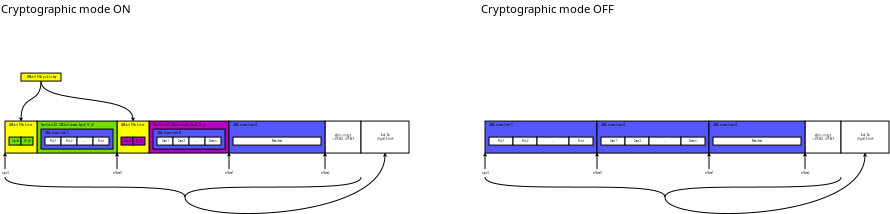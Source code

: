<?xml version="1.0" encoding="UTF-8"?>
<dia:diagram xmlns:dia="http://www.lysator.liu.se/~alla/dia/">
  <dia:layer name="Background" visible="true" active="true">
    <dia:group>
      <dia:object type="Standard - Box" version="0" id="O0">
        <dia:attribute name="obj_pos">
          <dia:point val="15,25"/>
        </dia:attribute>
        <dia:attribute name="obj_bb">
          <dia:rectangle val="14.95,24.95;25.05,27.05"/>
        </dia:attribute>
        <dia:attribute name="elem_corner">
          <dia:point val="15,25"/>
        </dia:attribute>
        <dia:attribute name="elem_width">
          <dia:real val="10"/>
        </dia:attribute>
        <dia:attribute name="elem_height">
          <dia:real val="2"/>
        </dia:attribute>
        <dia:attribute name="border_width">
          <dia:real val="0.1"/>
        </dia:attribute>
        <dia:attribute name="inner_color">
          <dia:color val="#ffff00"/>
        </dia:attribute>
        <dia:attribute name="show_background">
          <dia:boolean val="true"/>
        </dia:attribute>
      </dia:object>
      <dia:object type="Standard - Text" version="1" id="O1">
        <dia:attribute name="obj_pos">
          <dia:point val="20,26"/>
        </dia:attribute>
        <dia:attribute name="obj_bb">
          <dia:rectangle val="16.168,25.628;23.832,26.372"/>
        </dia:attribute>
        <dia:attribute name="text">
          <dia:composite type="text">
            <dia:attribute name="string">
              <dia:string>#4096-bit RSA public key#</dia:string>
            </dia:attribute>
            <dia:attribute name="font">
              <dia:font family="sans" style="0" name="Helvetica"/>
            </dia:attribute>
            <dia:attribute name="height">
              <dia:real val="0.8"/>
            </dia:attribute>
            <dia:attribute name="pos">
              <dia:point val="20,26.223"/>
            </dia:attribute>
            <dia:attribute name="color">
              <dia:color val="#000000"/>
            </dia:attribute>
            <dia:attribute name="alignment">
              <dia:enum val="1"/>
            </dia:attribute>
          </dia:composite>
        </dia:attribute>
        <dia:attribute name="valign">
          <dia:enum val="2"/>
        </dia:attribute>
        <dia:connections>
          <dia:connection handle="0" to="O0" connection="8"/>
        </dia:connections>
      </dia:object>
    </dia:group>
    <dia:object type="Standard - BezierLine" version="0" id="O2">
      <dia:attribute name="obj_pos">
        <dia:point val="20,26"/>
      </dia:attribute>
      <dia:attribute name="obj_bb">
        <dia:rectangle val="14.95,27.0;20.05,37.0"/>
      </dia:attribute>
      <dia:attribute name="bez_points">
        <dia:point val="20,26"/>
        <dia:point val="20,32"/>
        <dia:point val="15,34"/>
        <dia:point val="15,41"/>
      </dia:attribute>
      <dia:attribute name="corner_types">
        <dia:enum val="0"/>
        <dia:enum val="0"/>
      </dia:attribute>
      <dia:attribute name="end_arrow">
        <dia:enum val="22"/>
      </dia:attribute>
      <dia:attribute name="end_arrow_length">
        <dia:real val="0.5"/>
      </dia:attribute>
      <dia:attribute name="end_arrow_width">
        <dia:real val="0.5"/>
      </dia:attribute>
      <dia:connections>
        <dia:connection handle="0" to="O0" connection="8"/>
        <dia:connection handle="3" to="O64" connection="8"/>
      </dia:connections>
    </dia:object>
    <dia:object type="Standard - BezierLine" version="0" id="O3">
      <dia:attribute name="obj_pos">
        <dia:point val="20,26"/>
      </dia:attribute>
      <dia:attribute name="obj_bb">
        <dia:rectangle val="19.95,27;43.05,37"/>
      </dia:attribute>
      <dia:attribute name="bez_points">
        <dia:point val="20,26"/>
        <dia:point val="20,32"/>
        <dia:point val="43,34"/>
        <dia:point val="43,41"/>
      </dia:attribute>
      <dia:attribute name="corner_types">
        <dia:enum val="0"/>
        <dia:enum val="0"/>
      </dia:attribute>
      <dia:attribute name="end_arrow">
        <dia:enum val="22"/>
      </dia:attribute>
      <dia:attribute name="end_arrow_length">
        <dia:real val="0.5"/>
      </dia:attribute>
      <dia:attribute name="end_arrow_width">
        <dia:real val="0.5"/>
      </dia:attribute>
      <dia:connections>
        <dia:connection handle="0" to="O0" connection="8"/>
        <dia:connection handle="3" to="O46" connection="8"/>
      </dia:connections>
    </dia:object>
    <dia:object type="Standard - Box" version="0" id="O4">
      <dia:attribute name="obj_pos">
        <dia:point val="91,37"/>
      </dia:attribute>
      <dia:attribute name="obj_bb">
        <dia:rectangle val="90.95,36.95;100.05,45.05"/>
      </dia:attribute>
      <dia:attribute name="elem_corner">
        <dia:point val="91,37"/>
      </dia:attribute>
      <dia:attribute name="elem_width">
        <dia:real val="9"/>
      </dia:attribute>
      <dia:attribute name="elem_height">
        <dia:real val="8"/>
      </dia:attribute>
      <dia:attribute name="show_background">
        <dia:boolean val="true"/>
      </dia:attribute>
    </dia:object>
    <dia:object type="Standard - Text" version="1" id="O5">
      <dia:attribute name="obj_pos">
        <dia:point val="95.5,41"/>
      </dia:attribute>
      <dia:attribute name="obj_bb">
        <dia:rectangle val="92.335,40.227;98.665,41.773"/>
      </dia:attribute>
      <dia:attribute name="text">
        <dia:composite type="text">
          <dia:attribute name="string">
            <dia:string>#64-bit integer
(= offset2 - offset1)#</dia:string>
          </dia:attribute>
          <dia:attribute name="font">
            <dia:font family="sans" style="0" name="Helvetica"/>
          </dia:attribute>
          <dia:attribute name="height">
            <dia:real val="0.8"/>
          </dia:attribute>
          <dia:attribute name="pos">
            <dia:point val="95.5,40.822"/>
          </dia:attribute>
          <dia:attribute name="color">
            <dia:color val="#000000"/>
          </dia:attribute>
          <dia:attribute name="alignment">
            <dia:enum val="1"/>
          </dia:attribute>
        </dia:composite>
      </dia:attribute>
      <dia:attribute name="valign">
        <dia:enum val="2"/>
      </dia:attribute>
      <dia:connections>
        <dia:connection handle="0" to="O4" connection="8"/>
      </dia:connections>
    </dia:object>
    <dia:object type="Standard - Text" version="1" id="O6">
      <dia:attribute name="obj_pos">
        <dia:point val="39,50"/>
      </dia:attribute>
      <dia:attribute name="obj_bb">
        <dia:rectangle val="37.886,49.627;40.114,50.373"/>
      </dia:attribute>
      <dia:attribute name="text">
        <dia:composite type="text">
          <dia:attribute name="string">
            <dia:string>#offset0#</dia:string>
          </dia:attribute>
          <dia:attribute name="font">
            <dia:font family="sans" style="0" name="Helvetica"/>
          </dia:attribute>
          <dia:attribute name="height">
            <dia:real val="0.8"/>
          </dia:attribute>
          <dia:attribute name="pos">
            <dia:point val="39,50.222"/>
          </dia:attribute>
          <dia:attribute name="color">
            <dia:color val="#000000"/>
          </dia:attribute>
          <dia:attribute name="alignment">
            <dia:enum val="1"/>
          </dia:attribute>
        </dia:composite>
      </dia:attribute>
      <dia:attribute name="valign">
        <dia:enum val="2"/>
      </dia:attribute>
    </dia:object>
    <dia:object type="Standard - Text" version="1" id="O7">
      <dia:attribute name="obj_pos">
        <dia:point val="67,50"/>
      </dia:attribute>
      <dia:attribute name="obj_bb">
        <dia:rectangle val="65.886,49.627;68.114,50.373"/>
      </dia:attribute>
      <dia:attribute name="text">
        <dia:composite type="text">
          <dia:attribute name="string">
            <dia:string>#offset1#</dia:string>
          </dia:attribute>
          <dia:attribute name="font">
            <dia:font family="sans" style="0" name="Helvetica"/>
          </dia:attribute>
          <dia:attribute name="height">
            <dia:real val="0.8"/>
          </dia:attribute>
          <dia:attribute name="pos">
            <dia:point val="67,50.222"/>
          </dia:attribute>
          <dia:attribute name="color">
            <dia:color val="#000000"/>
          </dia:attribute>
          <dia:attribute name="alignment">
            <dia:enum val="1"/>
          </dia:attribute>
        </dia:composite>
      </dia:attribute>
      <dia:attribute name="valign">
        <dia:enum val="2"/>
      </dia:attribute>
    </dia:object>
    <dia:object type="Standard - Line" version="0" id="O8">
      <dia:attribute name="obj_pos">
        <dia:point val="39,49"/>
      </dia:attribute>
      <dia:attribute name="obj_bb">
        <dia:rectangle val="38.638,44.888;39.362,49.05"/>
      </dia:attribute>
      <dia:attribute name="conn_endpoints">
        <dia:point val="39,49"/>
        <dia:point val="39,45"/>
      </dia:attribute>
      <dia:attribute name="numcp">
        <dia:int val="1"/>
      </dia:attribute>
      <dia:attribute name="end_arrow">
        <dia:enum val="22"/>
      </dia:attribute>
      <dia:attribute name="end_arrow_length">
        <dia:real val="0.5"/>
      </dia:attribute>
      <dia:attribute name="end_arrow_width">
        <dia:real val="0.5"/>
      </dia:attribute>
      <dia:connections>
        <dia:connection handle="1" to="O52" connection="7"/>
      </dia:connections>
    </dia:object>
    <dia:object type="Standard - Line" version="0" id="O9">
      <dia:attribute name="obj_pos">
        <dia:point val="67,49"/>
      </dia:attribute>
      <dia:attribute name="obj_bb">
        <dia:rectangle val="66.638,44.888;67.362,49.05"/>
      </dia:attribute>
      <dia:attribute name="conn_endpoints">
        <dia:point val="67,49"/>
        <dia:point val="67,45"/>
      </dia:attribute>
      <dia:attribute name="numcp">
        <dia:int val="1"/>
      </dia:attribute>
      <dia:attribute name="end_arrow">
        <dia:enum val="22"/>
      </dia:attribute>
      <dia:attribute name="end_arrow_length">
        <dia:real val="0.5"/>
      </dia:attribute>
      <dia:attribute name="end_arrow_width">
        <dia:real val="0.5"/>
      </dia:attribute>
      <dia:connections>
        <dia:connection handle="1" to="O34" connection="7"/>
      </dia:connections>
    </dia:object>
    <dia:object type="Standard - Text" version="1" id="O10">
      <dia:attribute name="obj_pos">
        <dia:point val="91,50"/>
      </dia:attribute>
      <dia:attribute name="obj_bb">
        <dia:rectangle val="89.886,49.627;92.114,50.373"/>
      </dia:attribute>
      <dia:attribute name="text">
        <dia:composite type="text">
          <dia:attribute name="string">
            <dia:string>#offset2#</dia:string>
          </dia:attribute>
          <dia:attribute name="font">
            <dia:font family="sans" style="0" name="Helvetica"/>
          </dia:attribute>
          <dia:attribute name="height">
            <dia:real val="0.8"/>
          </dia:attribute>
          <dia:attribute name="pos">
            <dia:point val="91,50.222"/>
          </dia:attribute>
          <dia:attribute name="color">
            <dia:color val="#000000"/>
          </dia:attribute>
          <dia:attribute name="alignment">
            <dia:enum val="1"/>
          </dia:attribute>
        </dia:composite>
      </dia:attribute>
      <dia:attribute name="valign">
        <dia:enum val="2"/>
      </dia:attribute>
    </dia:object>
    <dia:object type="Standard - Line" version="0" id="O11">
      <dia:attribute name="obj_pos">
        <dia:point val="91,49"/>
      </dia:attribute>
      <dia:attribute name="obj_bb">
        <dia:rectangle val="90.638,44.888;91.362,49.05"/>
      </dia:attribute>
      <dia:attribute name="conn_endpoints">
        <dia:point val="91,49"/>
        <dia:point val="91,45"/>
      </dia:attribute>
      <dia:attribute name="numcp">
        <dia:int val="1"/>
      </dia:attribute>
      <dia:attribute name="end_arrow">
        <dia:enum val="22"/>
      </dia:attribute>
      <dia:attribute name="end_arrow_length">
        <dia:real val="0.5"/>
      </dia:attribute>
      <dia:attribute name="end_arrow_width">
        <dia:real val="0.5"/>
      </dia:attribute>
    </dia:object>
    <dia:object type="Standard - Text" version="1" id="O12">
      <dia:attribute name="obj_pos">
        <dia:point val="11,50"/>
      </dia:attribute>
      <dia:attribute name="obj_bb">
        <dia:rectangle val="9.979,49.6;12.04,50.4"/>
      </dia:attribute>
      <dia:attribute name="text">
        <dia:composite type="text">
          <dia:attribute name="string">
            <dia:string>#byte 0#</dia:string>
          </dia:attribute>
          <dia:attribute name="font">
            <dia:font family="sans" style="0" name="Helvetica"/>
          </dia:attribute>
          <dia:attribute name="height">
            <dia:real val="0.8"/>
          </dia:attribute>
          <dia:attribute name="pos">
            <dia:point val="11,50.213"/>
          </dia:attribute>
          <dia:attribute name="color">
            <dia:color val="#000000"/>
          </dia:attribute>
          <dia:attribute name="alignment">
            <dia:enum val="1"/>
          </dia:attribute>
        </dia:composite>
      </dia:attribute>
      <dia:attribute name="valign">
        <dia:enum val="2"/>
      </dia:attribute>
    </dia:object>
    <dia:object type="Standard - Line" version="0" id="O13">
      <dia:attribute name="obj_pos">
        <dia:point val="11,49"/>
      </dia:attribute>
      <dia:attribute name="obj_bb">
        <dia:rectangle val="10.638,44.888;11.362,49.05"/>
      </dia:attribute>
      <dia:attribute name="conn_endpoints">
        <dia:point val="11,49"/>
        <dia:point val="11,45"/>
      </dia:attribute>
      <dia:attribute name="numcp">
        <dia:int val="1"/>
      </dia:attribute>
      <dia:attribute name="end_arrow">
        <dia:enum val="22"/>
      </dia:attribute>
      <dia:attribute name="end_arrow_length">
        <dia:real val="0.5"/>
      </dia:attribute>
      <dia:attribute name="end_arrow_width">
        <dia:real val="0.5"/>
      </dia:attribute>
      <dia:connections>
        <dia:connection handle="1" to="O64" connection="5"/>
      </dia:connections>
    </dia:object>
    <dia:object type="Standard - BezierLine" version="0" id="O14">
      <dia:attribute name="obj_pos">
        <dia:point val="11,51"/>
      </dia:attribute>
      <dia:attribute name="obj_bb">
        <dia:rectangle val="10.95,50.95;56.05,56.05"/>
      </dia:attribute>
      <dia:attribute name="bez_points">
        <dia:point val="11,51"/>
        <dia:point val="11,56"/>
        <dia:point val="56,51"/>
        <dia:point val="56,56"/>
      </dia:attribute>
      <dia:attribute name="corner_types">
        <dia:enum val="0"/>
        <dia:enum val="0"/>
      </dia:attribute>
    </dia:object>
    <dia:object type="Standard - BezierLine" version="0" id="O15">
      <dia:attribute name="obj_pos">
        <dia:point val="100,51"/>
      </dia:attribute>
      <dia:attribute name="obj_bb">
        <dia:rectangle val="55.95,50.95;100.05,56.05"/>
      </dia:attribute>
      <dia:attribute name="bez_points">
        <dia:point val="100,51"/>
        <dia:point val="100,56"/>
        <dia:point val="56,51"/>
        <dia:point val="56,56"/>
      </dia:attribute>
      <dia:attribute name="corner_types">
        <dia:enum val="0"/>
        <dia:enum val="0"/>
      </dia:attribute>
    </dia:object>
    <dia:object type="Standard - BezierLine" version="0" id="O16">
      <dia:attribute name="obj_pos">
        <dia:point val="56,56"/>
      </dia:attribute>
      <dia:attribute name="obj_bb">
        <dia:rectangle val="55.95,45;106.05,60.145"/>
      </dia:attribute>
      <dia:attribute name="bez_points">
        <dia:point val="56,56"/>
        <dia:point val="56,63"/>
        <dia:point val="106,58"/>
        <dia:point val="106,41"/>
      </dia:attribute>
      <dia:attribute name="corner_types">
        <dia:enum val="0"/>
        <dia:enum val="0"/>
      </dia:attribute>
      <dia:attribute name="end_arrow">
        <dia:enum val="22"/>
      </dia:attribute>
      <dia:attribute name="end_arrow_length">
        <dia:real val="0.5"/>
      </dia:attribute>
      <dia:attribute name="end_arrow_width">
        <dia:real val="0.5"/>
      </dia:attribute>
      <dia:connections>
        <dia:connection handle="3" to="O98" connection="8"/>
      </dia:connections>
    </dia:object>
    <dia:object type="Standard - Text" version="1" id="O17">
      <dia:attribute name="obj_pos">
        <dia:point val="10,10"/>
      </dia:attribute>
      <dia:attribute name="obj_bb">
        <dia:rectangle val="10,7.38;44.167,10.665"/>
      </dia:attribute>
      <dia:attribute name="text">
        <dia:composite type="text">
          <dia:attribute name="string">
            <dia:string>#Cryptographic mode ON#</dia:string>
          </dia:attribute>
          <dia:attribute name="font">
            <dia:font family="sans" style="0" name="Helvetica"/>
          </dia:attribute>
          <dia:attribute name="height">
            <dia:real val="3.528"/>
          </dia:attribute>
          <dia:attribute name="pos">
            <dia:point val="10,10"/>
          </dia:attribute>
          <dia:attribute name="color">
            <dia:color val="#000000"/>
          </dia:attribute>
          <dia:attribute name="alignment">
            <dia:enum val="0"/>
          </dia:attribute>
        </dia:composite>
      </dia:attribute>
      <dia:attribute name="valign">
        <dia:enum val="3"/>
      </dia:attribute>
    </dia:object>
    <dia:object type="Standard - Box" version="0" id="O18">
      <dia:attribute name="obj_pos">
        <dia:point val="211,37"/>
      </dia:attribute>
      <dia:attribute name="obj_bb">
        <dia:rectangle val="210.95,36.95;220.05,45.05"/>
      </dia:attribute>
      <dia:attribute name="elem_corner">
        <dia:point val="211,37"/>
      </dia:attribute>
      <dia:attribute name="elem_width">
        <dia:real val="9"/>
      </dia:attribute>
      <dia:attribute name="elem_height">
        <dia:real val="8"/>
      </dia:attribute>
      <dia:attribute name="show_background">
        <dia:boolean val="true"/>
      </dia:attribute>
    </dia:object>
    <dia:object type="Standard - Text" version="1" id="O19">
      <dia:attribute name="obj_pos">
        <dia:point val="215.5,41"/>
      </dia:attribute>
      <dia:attribute name="obj_bb">
        <dia:rectangle val="212.335,40.227;218.665,41.773"/>
      </dia:attribute>
      <dia:attribute name="text">
        <dia:composite type="text">
          <dia:attribute name="string">
            <dia:string>#64-bit integer
(= offset2 - offset1)#</dia:string>
          </dia:attribute>
          <dia:attribute name="font">
            <dia:font family="sans" style="0" name="Helvetica"/>
          </dia:attribute>
          <dia:attribute name="height">
            <dia:real val="0.8"/>
          </dia:attribute>
          <dia:attribute name="pos">
            <dia:point val="215.5,40.822"/>
          </dia:attribute>
          <dia:attribute name="color">
            <dia:color val="#000000"/>
          </dia:attribute>
          <dia:attribute name="alignment">
            <dia:enum val="1"/>
          </dia:attribute>
        </dia:composite>
      </dia:attribute>
      <dia:attribute name="valign">
        <dia:enum val="2"/>
      </dia:attribute>
      <dia:connections>
        <dia:connection handle="0" to="O18" connection="8"/>
      </dia:connections>
    </dia:object>
    <dia:object type="Standard - Text" version="1" id="O20">
      <dia:attribute name="obj_pos">
        <dia:point val="159,50"/>
      </dia:attribute>
      <dia:attribute name="obj_bb">
        <dia:rectangle val="157.886,49.627;160.114,50.373"/>
      </dia:attribute>
      <dia:attribute name="text">
        <dia:composite type="text">
          <dia:attribute name="string">
            <dia:string>#offset0#</dia:string>
          </dia:attribute>
          <dia:attribute name="font">
            <dia:font family="sans" style="0" name="Helvetica"/>
          </dia:attribute>
          <dia:attribute name="height">
            <dia:real val="0.8"/>
          </dia:attribute>
          <dia:attribute name="pos">
            <dia:point val="159,50.222"/>
          </dia:attribute>
          <dia:attribute name="color">
            <dia:color val="#000000"/>
          </dia:attribute>
          <dia:attribute name="alignment">
            <dia:enum val="1"/>
          </dia:attribute>
        </dia:composite>
      </dia:attribute>
      <dia:attribute name="valign">
        <dia:enum val="2"/>
      </dia:attribute>
    </dia:object>
    <dia:object type="Standard - Text" version="1" id="O21">
      <dia:attribute name="obj_pos">
        <dia:point val="187,50"/>
      </dia:attribute>
      <dia:attribute name="obj_bb">
        <dia:rectangle val="185.886,49.627;188.114,50.373"/>
      </dia:attribute>
      <dia:attribute name="text">
        <dia:composite type="text">
          <dia:attribute name="string">
            <dia:string>#offset1#</dia:string>
          </dia:attribute>
          <dia:attribute name="font">
            <dia:font family="sans" style="0" name="Helvetica"/>
          </dia:attribute>
          <dia:attribute name="height">
            <dia:real val="0.8"/>
          </dia:attribute>
          <dia:attribute name="pos">
            <dia:point val="187,50.222"/>
          </dia:attribute>
          <dia:attribute name="color">
            <dia:color val="#000000"/>
          </dia:attribute>
          <dia:attribute name="alignment">
            <dia:enum val="1"/>
          </dia:attribute>
        </dia:composite>
      </dia:attribute>
      <dia:attribute name="valign">
        <dia:enum val="2"/>
      </dia:attribute>
    </dia:object>
    <dia:object type="Standard - Line" version="0" id="O22">
      <dia:attribute name="obj_pos">
        <dia:point val="159,49"/>
      </dia:attribute>
      <dia:attribute name="obj_bb">
        <dia:rectangle val="158.638,44.888;159.362,49.05"/>
      </dia:attribute>
      <dia:attribute name="conn_endpoints">
        <dia:point val="159,49"/>
        <dia:point val="159,45"/>
      </dia:attribute>
      <dia:attribute name="numcp">
        <dia:int val="1"/>
      </dia:attribute>
      <dia:attribute name="end_arrow">
        <dia:enum val="22"/>
      </dia:attribute>
      <dia:attribute name="end_arrow_length">
        <dia:real val="0.5"/>
      </dia:attribute>
      <dia:attribute name="end_arrow_width">
        <dia:real val="0.5"/>
      </dia:attribute>
    </dia:object>
    <dia:object type="Standard - Line" version="0" id="O23">
      <dia:attribute name="obj_pos">
        <dia:point val="187,49"/>
      </dia:attribute>
      <dia:attribute name="obj_bb">
        <dia:rectangle val="186.638,44.888;187.362,49.05"/>
      </dia:attribute>
      <dia:attribute name="conn_endpoints">
        <dia:point val="187,49"/>
        <dia:point val="187,45"/>
      </dia:attribute>
      <dia:attribute name="numcp">
        <dia:int val="1"/>
      </dia:attribute>
      <dia:attribute name="end_arrow">
        <dia:enum val="22"/>
      </dia:attribute>
      <dia:attribute name="end_arrow_length">
        <dia:real val="0.5"/>
      </dia:attribute>
      <dia:attribute name="end_arrow_width">
        <dia:real val="0.5"/>
      </dia:attribute>
    </dia:object>
    <dia:object type="Standard - Text" version="1" id="O24">
      <dia:attribute name="obj_pos">
        <dia:point val="211,50"/>
      </dia:attribute>
      <dia:attribute name="obj_bb">
        <dia:rectangle val="209.886,49.627;212.114,50.373"/>
      </dia:attribute>
      <dia:attribute name="text">
        <dia:composite type="text">
          <dia:attribute name="string">
            <dia:string>#offset2#</dia:string>
          </dia:attribute>
          <dia:attribute name="font">
            <dia:font family="sans" style="0" name="Helvetica"/>
          </dia:attribute>
          <dia:attribute name="height">
            <dia:real val="0.8"/>
          </dia:attribute>
          <dia:attribute name="pos">
            <dia:point val="211,50.222"/>
          </dia:attribute>
          <dia:attribute name="color">
            <dia:color val="#000000"/>
          </dia:attribute>
          <dia:attribute name="alignment">
            <dia:enum val="1"/>
          </dia:attribute>
        </dia:composite>
      </dia:attribute>
      <dia:attribute name="valign">
        <dia:enum val="2"/>
      </dia:attribute>
    </dia:object>
    <dia:object type="Standard - Line" version="0" id="O25">
      <dia:attribute name="obj_pos">
        <dia:point val="211,49"/>
      </dia:attribute>
      <dia:attribute name="obj_bb">
        <dia:rectangle val="210.638,44.888;211.362,49.05"/>
      </dia:attribute>
      <dia:attribute name="conn_endpoints">
        <dia:point val="211,49"/>
        <dia:point val="211,45"/>
      </dia:attribute>
      <dia:attribute name="numcp">
        <dia:int val="1"/>
      </dia:attribute>
      <dia:attribute name="end_arrow">
        <dia:enum val="22"/>
      </dia:attribute>
      <dia:attribute name="end_arrow_length">
        <dia:real val="0.5"/>
      </dia:attribute>
      <dia:attribute name="end_arrow_width">
        <dia:real val="0.5"/>
      </dia:attribute>
    </dia:object>
    <dia:object type="Standard - Text" version="1" id="O26">
      <dia:attribute name="obj_pos">
        <dia:point val="131,50"/>
      </dia:attribute>
      <dia:attribute name="obj_bb">
        <dia:rectangle val="129.979,49.627;132.021,50.373"/>
      </dia:attribute>
      <dia:attribute name="text">
        <dia:composite type="text">
          <dia:attribute name="string">
            <dia:string>#byte 0#</dia:string>
          </dia:attribute>
          <dia:attribute name="font">
            <dia:font family="sans" style="0" name="Helvetica"/>
          </dia:attribute>
          <dia:attribute name="height">
            <dia:real val="0.8"/>
          </dia:attribute>
          <dia:attribute name="pos">
            <dia:point val="131,50.222"/>
          </dia:attribute>
          <dia:attribute name="color">
            <dia:color val="#000000"/>
          </dia:attribute>
          <dia:attribute name="alignment">
            <dia:enum val="1"/>
          </dia:attribute>
        </dia:composite>
      </dia:attribute>
      <dia:attribute name="valign">
        <dia:enum val="2"/>
      </dia:attribute>
    </dia:object>
    <dia:object type="Standard - Line" version="0" id="O27">
      <dia:attribute name="obj_pos">
        <dia:point val="131,49"/>
      </dia:attribute>
      <dia:attribute name="obj_bb">
        <dia:rectangle val="130.638,44.888;131.362,49.05"/>
      </dia:attribute>
      <dia:attribute name="conn_endpoints">
        <dia:point val="131,49"/>
        <dia:point val="131,45"/>
      </dia:attribute>
      <dia:attribute name="numcp">
        <dia:int val="1"/>
      </dia:attribute>
      <dia:attribute name="end_arrow">
        <dia:enum val="22"/>
      </dia:attribute>
      <dia:attribute name="end_arrow_length">
        <dia:real val="0.5"/>
      </dia:attribute>
      <dia:attribute name="end_arrow_width">
        <dia:real val="0.5"/>
      </dia:attribute>
    </dia:object>
    <dia:object type="Standard - BezierLine" version="0" id="O28">
      <dia:attribute name="obj_pos">
        <dia:point val="131,51"/>
      </dia:attribute>
      <dia:attribute name="obj_bb">
        <dia:rectangle val="130.95,50.95;176.05,56.05"/>
      </dia:attribute>
      <dia:attribute name="bez_points">
        <dia:point val="131,51"/>
        <dia:point val="131,56"/>
        <dia:point val="176,51"/>
        <dia:point val="176,56"/>
      </dia:attribute>
      <dia:attribute name="corner_types">
        <dia:enum val="0"/>
        <dia:enum val="0"/>
      </dia:attribute>
    </dia:object>
    <dia:object type="Standard - BezierLine" version="0" id="O29">
      <dia:attribute name="obj_pos">
        <dia:point val="220,51"/>
      </dia:attribute>
      <dia:attribute name="obj_bb">
        <dia:rectangle val="175.95,50.95;220.05,56.05"/>
      </dia:attribute>
      <dia:attribute name="bez_points">
        <dia:point val="220,51"/>
        <dia:point val="220,56"/>
        <dia:point val="176,51"/>
        <dia:point val="176,56"/>
      </dia:attribute>
      <dia:attribute name="corner_types">
        <dia:enum val="0"/>
        <dia:enum val="0"/>
      </dia:attribute>
    </dia:object>
    <dia:object type="Standard - Box" version="0" id="O30">
      <dia:attribute name="obj_pos">
        <dia:point val="220,37"/>
      </dia:attribute>
      <dia:attribute name="obj_bb">
        <dia:rectangle val="219.95,36.95;232.05,45.05"/>
      </dia:attribute>
      <dia:attribute name="elem_corner">
        <dia:point val="220,37"/>
      </dia:attribute>
      <dia:attribute name="elem_width">
        <dia:real val="12"/>
      </dia:attribute>
      <dia:attribute name="elem_height">
        <dia:real val="8"/>
      </dia:attribute>
      <dia:attribute name="show_background">
        <dia:boolean val="true"/>
      </dia:attribute>
    </dia:object>
    <dia:object type="Standard - Text" version="1" id="O31">
      <dia:attribute name="obj_pos">
        <dia:point val="226,41"/>
      </dia:attribute>
      <dia:attribute name="obj_bb">
        <dia:rectangle val="224.064,40.227;227.936,41.773"/>
      </dia:attribute>
      <dia:attribute name="text">
        <dia:composite type="text">
          <dia:attribute name="string">
            <dia:string>#SHA-256
digest block#</dia:string>
          </dia:attribute>
          <dia:attribute name="font">
            <dia:font family="sans" style="0" name="Helvetica"/>
          </dia:attribute>
          <dia:attribute name="height">
            <dia:real val="0.8"/>
          </dia:attribute>
          <dia:attribute name="pos">
            <dia:point val="226,40.822"/>
          </dia:attribute>
          <dia:attribute name="color">
            <dia:color val="#000000"/>
          </dia:attribute>
          <dia:attribute name="alignment">
            <dia:enum val="1"/>
          </dia:attribute>
        </dia:composite>
      </dia:attribute>
      <dia:attribute name="valign">
        <dia:enum val="2"/>
      </dia:attribute>
      <dia:connections>
        <dia:connection handle="0" to="O30" connection="8"/>
      </dia:connections>
    </dia:object>
    <dia:object type="Standard - BezierLine" version="0" id="O32">
      <dia:attribute name="obj_pos">
        <dia:point val="176,56"/>
      </dia:attribute>
      <dia:attribute name="obj_bb">
        <dia:rectangle val="175.95,45;226.05,60.145"/>
      </dia:attribute>
      <dia:attribute name="bez_points">
        <dia:point val="176,56"/>
        <dia:point val="176,63"/>
        <dia:point val="226,58"/>
        <dia:point val="226,41"/>
      </dia:attribute>
      <dia:attribute name="corner_types">
        <dia:enum val="0"/>
        <dia:enum val="0"/>
      </dia:attribute>
      <dia:attribute name="end_arrow">
        <dia:enum val="22"/>
      </dia:attribute>
      <dia:attribute name="end_arrow_length">
        <dia:real val="0.5"/>
      </dia:attribute>
      <dia:attribute name="end_arrow_width">
        <dia:real val="0.5"/>
      </dia:attribute>
      <dia:connections>
        <dia:connection handle="3" to="O30" connection="8"/>
      </dia:connections>
    </dia:object>
    <dia:object type="Standard - Text" version="1" id="O33">
      <dia:attribute name="obj_pos">
        <dia:point val="130,10"/>
      </dia:attribute>
      <dia:attribute name="obj_bb">
        <dia:rectangle val="130,7.38;165.3,10.665"/>
      </dia:attribute>
      <dia:attribute name="text">
        <dia:composite type="text">
          <dia:attribute name="string">
            <dia:string>#Cryptographic mode OFF#</dia:string>
          </dia:attribute>
          <dia:attribute name="font">
            <dia:font family="sans" style="0" name="Helvetica"/>
          </dia:attribute>
          <dia:attribute name="height">
            <dia:real val="3.528"/>
          </dia:attribute>
          <dia:attribute name="pos">
            <dia:point val="130,10"/>
          </dia:attribute>
          <dia:attribute name="color">
            <dia:color val="#000000"/>
          </dia:attribute>
          <dia:attribute name="alignment">
            <dia:enum val="0"/>
          </dia:attribute>
        </dia:composite>
      </dia:attribute>
      <dia:attribute name="valign">
        <dia:enum val="3"/>
      </dia:attribute>
    </dia:object>
    <dia:group>
      <dia:object type="Standard - Box" version="0" id="O34">
        <dia:attribute name="obj_pos">
          <dia:point val="47,37"/>
        </dia:attribute>
        <dia:attribute name="obj_bb">
          <dia:rectangle val="46.95,36.95;67.05,45.05"/>
        </dia:attribute>
        <dia:attribute name="elem_corner">
          <dia:point val="47,37"/>
        </dia:attribute>
        <dia:attribute name="elem_width">
          <dia:real val="20"/>
        </dia:attribute>
        <dia:attribute name="elem_height">
          <dia:real val="8"/>
        </dia:attribute>
        <dia:attribute name="border_width">
          <dia:real val="0.1"/>
        </dia:attribute>
        <dia:attribute name="inner_color">
          <dia:color val="#b800c0"/>
        </dia:attribute>
        <dia:attribute name="show_background">
          <dia:boolean val="true"/>
        </dia:attribute>
      </dia:object>
      <dia:object type="Standard - Box" version="0" id="O35">
        <dia:attribute name="obj_pos">
          <dia:point val="48,39"/>
        </dia:attribute>
        <dia:attribute name="obj_bb">
          <dia:rectangle val="47.95,38.95;66.05,44.05"/>
        </dia:attribute>
        <dia:attribute name="elem_corner">
          <dia:point val="48,39"/>
        </dia:attribute>
        <dia:attribute name="elem_width">
          <dia:real val="18"/>
        </dia:attribute>
        <dia:attribute name="elem_height">
          <dia:real val="5"/>
        </dia:attribute>
        <dia:attribute name="border_width">
          <dia:real val="0.1"/>
        </dia:attribute>
        <dia:attribute name="inner_color">
          <dia:color val="#5656ff"/>
        </dia:attribute>
        <dia:attribute name="show_background">
          <dia:boolean val="true"/>
        </dia:attribute>
      </dia:object>
      <dia:object type="Standard - Box" version="0" id="O36">
        <dia:attribute name="obj_pos">
          <dia:point val="49,41"/>
        </dia:attribute>
        <dia:attribute name="obj_bb">
          <dia:rectangle val="48.95,40.95;53.05,43.05"/>
        </dia:attribute>
        <dia:attribute name="elem_corner">
          <dia:point val="49,41"/>
        </dia:attribute>
        <dia:attribute name="elem_width">
          <dia:real val="4"/>
        </dia:attribute>
        <dia:attribute name="elem_height">
          <dia:real val="2"/>
        </dia:attribute>
        <dia:attribute name="show_background">
          <dia:boolean val="true"/>
        </dia:attribute>
      </dia:object>
      <dia:object type="Standard - Text" version="1" id="O37">
        <dia:attribute name="obj_pos">
          <dia:point val="51,42"/>
        </dia:attribute>
        <dia:attribute name="obj_bb">
          <dia:rectangle val="49.931,41.627;52.069,42.373"/>
        </dia:attribute>
        <dia:attribute name="text">
          <dia:composite type="text">
            <dia:attribute name="string">
              <dia:string>#Data 1#</dia:string>
            </dia:attribute>
            <dia:attribute name="font">
              <dia:font family="sans" style="0" name="Helvetica"/>
            </dia:attribute>
            <dia:attribute name="height">
              <dia:real val="0.8"/>
            </dia:attribute>
            <dia:attribute name="pos">
              <dia:point val="51,42.222"/>
            </dia:attribute>
            <dia:attribute name="color">
              <dia:color val="#000000"/>
            </dia:attribute>
            <dia:attribute name="alignment">
              <dia:enum val="1"/>
            </dia:attribute>
          </dia:composite>
        </dia:attribute>
        <dia:attribute name="valign">
          <dia:enum val="2"/>
        </dia:attribute>
        <dia:connections>
          <dia:connection handle="0" to="O36" connection="8"/>
        </dia:connections>
      </dia:object>
      <dia:object type="Standard - Box" version="0" id="O38">
        <dia:attribute name="obj_pos">
          <dia:point val="53,41"/>
        </dia:attribute>
        <dia:attribute name="obj_bb">
          <dia:rectangle val="52.95,40.95;57.05,43.05"/>
        </dia:attribute>
        <dia:attribute name="elem_corner">
          <dia:point val="53,41"/>
        </dia:attribute>
        <dia:attribute name="elem_width">
          <dia:real val="4"/>
        </dia:attribute>
        <dia:attribute name="elem_height">
          <dia:real val="2"/>
        </dia:attribute>
        <dia:attribute name="show_background">
          <dia:boolean val="true"/>
        </dia:attribute>
      </dia:object>
      <dia:object type="Standard - Text" version="1" id="O39">
        <dia:attribute name="obj_pos">
          <dia:point val="55,42"/>
        </dia:attribute>
        <dia:attribute name="obj_bb">
          <dia:rectangle val="53.931,41.627;56.069,42.373"/>
        </dia:attribute>
        <dia:attribute name="text">
          <dia:composite type="text">
            <dia:attribute name="string">
              <dia:string>#Data 2#</dia:string>
            </dia:attribute>
            <dia:attribute name="font">
              <dia:font family="sans" style="0" name="Helvetica"/>
            </dia:attribute>
            <dia:attribute name="height">
              <dia:real val="0.8"/>
            </dia:attribute>
            <dia:attribute name="pos">
              <dia:point val="55,42.222"/>
            </dia:attribute>
            <dia:attribute name="color">
              <dia:color val="#000000"/>
            </dia:attribute>
            <dia:attribute name="alignment">
              <dia:enum val="1"/>
            </dia:attribute>
          </dia:composite>
        </dia:attribute>
        <dia:attribute name="valign">
          <dia:enum val="2"/>
        </dia:attribute>
        <dia:connections>
          <dia:connection handle="0" to="O38" connection="8"/>
        </dia:connections>
      </dia:object>
      <dia:object type="Standard - Box" version="0" id="O40">
        <dia:attribute name="obj_pos">
          <dia:point val="57,41"/>
        </dia:attribute>
        <dia:attribute name="obj_bb">
          <dia:rectangle val="56.95,40.95;61.05,43.05"/>
        </dia:attribute>
        <dia:attribute name="elem_corner">
          <dia:point val="57,41"/>
        </dia:attribute>
        <dia:attribute name="elem_width">
          <dia:real val="4"/>
        </dia:attribute>
        <dia:attribute name="elem_height">
          <dia:real val="2"/>
        </dia:attribute>
        <dia:attribute name="show_background">
          <dia:boolean val="true"/>
        </dia:attribute>
      </dia:object>
      <dia:object type="Standard - Text" version="1" id="O41">
        <dia:attribute name="obj_pos">
          <dia:point val="59,42"/>
        </dia:attribute>
        <dia:attribute name="obj_bb">
          <dia:rectangle val="58.696,41.627;59.304,42.373"/>
        </dia:attribute>
        <dia:attribute name="text">
          <dia:composite type="text">
            <dia:attribute name="string">
              <dia:string>#...#</dia:string>
            </dia:attribute>
            <dia:attribute name="font">
              <dia:font family="sans" style="0" name="Helvetica"/>
            </dia:attribute>
            <dia:attribute name="height">
              <dia:real val="0.8"/>
            </dia:attribute>
            <dia:attribute name="pos">
              <dia:point val="59,42.222"/>
            </dia:attribute>
            <dia:attribute name="color">
              <dia:color val="#000000"/>
            </dia:attribute>
            <dia:attribute name="alignment">
              <dia:enum val="1"/>
            </dia:attribute>
          </dia:composite>
        </dia:attribute>
        <dia:attribute name="valign">
          <dia:enum val="2"/>
        </dia:attribute>
        <dia:connections>
          <dia:connection handle="0" to="O40" connection="8"/>
        </dia:connections>
      </dia:object>
      <dia:object type="Standard - Box" version="0" id="O42">
        <dia:attribute name="obj_pos">
          <dia:point val="61,41"/>
        </dia:attribute>
        <dia:attribute name="obj_bb">
          <dia:rectangle val="60.95,40.95;65.05,43.05"/>
        </dia:attribute>
        <dia:attribute name="elem_corner">
          <dia:point val="61,41"/>
        </dia:attribute>
        <dia:attribute name="elem_width">
          <dia:real val="4"/>
        </dia:attribute>
        <dia:attribute name="elem_height">
          <dia:real val="2"/>
        </dia:attribute>
        <dia:attribute name="show_background">
          <dia:boolean val="true"/>
        </dia:attribute>
      </dia:object>
      <dia:object type="Standard - Text" version="1" id="O43">
        <dia:attribute name="obj_pos">
          <dia:point val="63,42"/>
        </dia:attribute>
        <dia:attribute name="obj_bb">
          <dia:rectangle val="61.932,41.627;64.067,42.373"/>
        </dia:attribute>
        <dia:attribute name="text">
          <dia:composite type="text">
            <dia:attribute name="string">
              <dia:string>#Data n#</dia:string>
            </dia:attribute>
            <dia:attribute name="font">
              <dia:font family="sans" style="0" name="Helvetica"/>
            </dia:attribute>
            <dia:attribute name="height">
              <dia:real val="0.8"/>
            </dia:attribute>
            <dia:attribute name="pos">
              <dia:point val="63,42.222"/>
            </dia:attribute>
            <dia:attribute name="color">
              <dia:color val="#000000"/>
            </dia:attribute>
            <dia:attribute name="alignment">
              <dia:enum val="1"/>
            </dia:attribute>
          </dia:composite>
        </dia:attribute>
        <dia:attribute name="valign">
          <dia:enum val="2"/>
        </dia:attribute>
        <dia:connections>
          <dia:connection handle="0" to="O42" connection="8"/>
        </dia:connections>
      </dia:object>
      <dia:object type="Standard - Text" version="1" id="O44">
        <dia:attribute name="obj_pos">
          <dia:point val="49,40"/>
        </dia:attribute>
        <dia:attribute name="obj_bb">
          <dia:rectangle val="49,39.627;56.08,40.373"/>
        </dia:attribute>
        <dia:attribute name="text">
          <dia:composite type="text">
            <dia:attribute name="string">
              <dia:string>#LZMA stream (level 8)#</dia:string>
            </dia:attribute>
            <dia:attribute name="font">
              <dia:font family="sans" style="0" name="Helvetica"/>
            </dia:attribute>
            <dia:attribute name="height">
              <dia:real val="0.8"/>
            </dia:attribute>
            <dia:attribute name="pos">
              <dia:point val="49,40.222"/>
            </dia:attribute>
            <dia:attribute name="color">
              <dia:color val="#000000"/>
            </dia:attribute>
            <dia:attribute name="alignment">
              <dia:enum val="0"/>
            </dia:attribute>
          </dia:composite>
        </dia:attribute>
        <dia:attribute name="valign">
          <dia:enum val="2"/>
        </dia:attribute>
      </dia:object>
      <dia:object type="Standard - Text" version="1" id="O45">
        <dia:attribute name="obj_pos">
          <dia:point val="48,38"/>
        </dia:attribute>
        <dia:attribute name="obj_bb">
          <dia:rectangle val="48,37.627;62.328,38.373"/>
        </dia:attribute>
        <dia:attribute name="text">
          <dia:composite type="text">
            <dia:attribute name="string">
              <dia:string>#Twofish+CBC (256-bit) stream, key x1, IV y1#</dia:string>
            </dia:attribute>
            <dia:attribute name="font">
              <dia:font family="sans" style="0" name="Helvetica"/>
            </dia:attribute>
            <dia:attribute name="height">
              <dia:real val="0.8"/>
            </dia:attribute>
            <dia:attribute name="pos">
              <dia:point val="48,38.222"/>
            </dia:attribute>
            <dia:attribute name="color">
              <dia:color val="#000000"/>
            </dia:attribute>
            <dia:attribute name="alignment">
              <dia:enum val="0"/>
            </dia:attribute>
          </dia:composite>
        </dia:attribute>
        <dia:attribute name="valign">
          <dia:enum val="2"/>
        </dia:attribute>
      </dia:object>
    </dia:group>
    <dia:group>
      <dia:object type="Standard - Box" version="0" id="O46">
        <dia:attribute name="obj_pos">
          <dia:point val="39,37"/>
        </dia:attribute>
        <dia:attribute name="obj_bb">
          <dia:rectangle val="38.95,36.95;47.05,45.05"/>
        </dia:attribute>
        <dia:attribute name="elem_corner">
          <dia:point val="39,37"/>
        </dia:attribute>
        <dia:attribute name="elem_width">
          <dia:real val="8"/>
        </dia:attribute>
        <dia:attribute name="elem_height">
          <dia:real val="8"/>
        </dia:attribute>
        <dia:attribute name="border_width">
          <dia:real val="0.1"/>
        </dia:attribute>
        <dia:attribute name="inner_color">
          <dia:color val="#ffff00"/>
        </dia:attribute>
        <dia:attribute name="show_background">
          <dia:boolean val="true"/>
        </dia:attribute>
      </dia:object>
      <dia:object type="Standard - Text" version="1" id="O47">
        <dia:attribute name="obj_pos">
          <dia:point val="40,38"/>
        </dia:attribute>
        <dia:attribute name="obj_bb">
          <dia:rectangle val="40,37.627;46.09,38.373"/>
        </dia:attribute>
        <dia:attribute name="text">
          <dia:composite type="text">
            <dia:attribute name="string">
              <dia:string>#4096-bit RSA block#</dia:string>
            </dia:attribute>
            <dia:attribute name="font">
              <dia:font family="sans" style="0" name="Helvetica"/>
            </dia:attribute>
            <dia:attribute name="height">
              <dia:real val="0.8"/>
            </dia:attribute>
            <dia:attribute name="pos">
              <dia:point val="40,38.222"/>
            </dia:attribute>
            <dia:attribute name="color">
              <dia:color val="#000000"/>
            </dia:attribute>
            <dia:attribute name="alignment">
              <dia:enum val="0"/>
            </dia:attribute>
          </dia:composite>
        </dia:attribute>
        <dia:attribute name="valign">
          <dia:enum val="2"/>
        </dia:attribute>
      </dia:object>
      <dia:object type="Standard - Box" version="0" id="O48">
        <dia:attribute name="obj_pos">
          <dia:point val="40,41"/>
        </dia:attribute>
        <dia:attribute name="obj_bb">
          <dia:rectangle val="39.95,40.95;43.05,43.05"/>
        </dia:attribute>
        <dia:attribute name="elem_corner">
          <dia:point val="40,41"/>
        </dia:attribute>
        <dia:attribute name="elem_width">
          <dia:real val="3"/>
        </dia:attribute>
        <dia:attribute name="elem_height">
          <dia:real val="2"/>
        </dia:attribute>
        <dia:attribute name="border_width">
          <dia:real val="0.1"/>
        </dia:attribute>
        <dia:attribute name="inner_color">
          <dia:color val="#b800c0"/>
        </dia:attribute>
        <dia:attribute name="show_background">
          <dia:boolean val="true"/>
        </dia:attribute>
      </dia:object>
      <dia:object type="Standard - Text" version="1" id="O49">
        <dia:attribute name="obj_pos">
          <dia:point val="41.5,42"/>
        </dia:attribute>
        <dia:attribute name="obj_bb">
          <dia:rectangle val="40.407,41.627;42.593,42.373"/>
        </dia:attribute>
        <dia:attribute name="text">
          <dia:composite type="text">
            <dia:attribute name="string">
              <dia:string>#Key x1#</dia:string>
            </dia:attribute>
            <dia:attribute name="font">
              <dia:font family="sans" style="0" name="Helvetica"/>
            </dia:attribute>
            <dia:attribute name="height">
              <dia:real val="0.8"/>
            </dia:attribute>
            <dia:attribute name="pos">
              <dia:point val="41.5,42.222"/>
            </dia:attribute>
            <dia:attribute name="color">
              <dia:color val="#000000"/>
            </dia:attribute>
            <dia:attribute name="alignment">
              <dia:enum val="1"/>
            </dia:attribute>
          </dia:composite>
        </dia:attribute>
        <dia:attribute name="valign">
          <dia:enum val="2"/>
        </dia:attribute>
        <dia:connections>
          <dia:connection handle="0" to="O48" connection="8"/>
        </dia:connections>
      </dia:object>
      <dia:object type="Standard - Box" version="0" id="O50">
        <dia:attribute name="obj_pos">
          <dia:point val="43,41"/>
        </dia:attribute>
        <dia:attribute name="obj_bb">
          <dia:rectangle val="42.95,40.95;46.05,43.05"/>
        </dia:attribute>
        <dia:attribute name="elem_corner">
          <dia:point val="43,41"/>
        </dia:attribute>
        <dia:attribute name="elem_width">
          <dia:real val="3"/>
        </dia:attribute>
        <dia:attribute name="elem_height">
          <dia:real val="2"/>
        </dia:attribute>
        <dia:attribute name="border_width">
          <dia:real val="0.1"/>
        </dia:attribute>
        <dia:attribute name="inner_color">
          <dia:color val="#b800c0"/>
        </dia:attribute>
        <dia:attribute name="show_background">
          <dia:boolean val="true"/>
        </dia:attribute>
      </dia:object>
      <dia:object type="Standard - Text" version="1" id="O51">
        <dia:attribute name="obj_pos">
          <dia:point val="44.5,42"/>
        </dia:attribute>
        <dia:attribute name="obj_bb">
          <dia:rectangle val="43.691,41.627;45.309,42.373"/>
        </dia:attribute>
        <dia:attribute name="text">
          <dia:composite type="text">
            <dia:attribute name="string">
              <dia:string>#IV y1#</dia:string>
            </dia:attribute>
            <dia:attribute name="font">
              <dia:font family="sans" style="0" name="Helvetica"/>
            </dia:attribute>
            <dia:attribute name="height">
              <dia:real val="0.8"/>
            </dia:attribute>
            <dia:attribute name="pos">
              <dia:point val="44.5,42.222"/>
            </dia:attribute>
            <dia:attribute name="color">
              <dia:color val="#000000"/>
            </dia:attribute>
            <dia:attribute name="alignment">
              <dia:enum val="1"/>
            </dia:attribute>
          </dia:composite>
        </dia:attribute>
        <dia:attribute name="valign">
          <dia:enum val="2"/>
        </dia:attribute>
        <dia:connections>
          <dia:connection handle="0" to="O50" connection="8"/>
        </dia:connections>
      </dia:object>
    </dia:group>
    <dia:group>
      <dia:object type="Standard - Box" version="0" id="O52">
        <dia:attribute name="obj_pos">
          <dia:point val="19,37"/>
        </dia:attribute>
        <dia:attribute name="obj_bb">
          <dia:rectangle val="18.95,36.95;39.05,45.05"/>
        </dia:attribute>
        <dia:attribute name="elem_corner">
          <dia:point val="19,37"/>
        </dia:attribute>
        <dia:attribute name="elem_width">
          <dia:real val="20"/>
        </dia:attribute>
        <dia:attribute name="elem_height">
          <dia:real val="8"/>
        </dia:attribute>
        <dia:attribute name="border_width">
          <dia:real val="0.1"/>
        </dia:attribute>
        <dia:attribute name="inner_color">
          <dia:color val="#71de00"/>
        </dia:attribute>
        <dia:attribute name="show_background">
          <dia:boolean val="true"/>
        </dia:attribute>
      </dia:object>
      <dia:object type="Standard - Box" version="0" id="O53">
        <dia:attribute name="obj_pos">
          <dia:point val="20,39"/>
        </dia:attribute>
        <dia:attribute name="obj_bb">
          <dia:rectangle val="19.95,38.95;38.05,44.05"/>
        </dia:attribute>
        <dia:attribute name="elem_corner">
          <dia:point val="20,39"/>
        </dia:attribute>
        <dia:attribute name="elem_width">
          <dia:real val="18"/>
        </dia:attribute>
        <dia:attribute name="elem_height">
          <dia:real val="5"/>
        </dia:attribute>
        <dia:attribute name="border_width">
          <dia:real val="0.1"/>
        </dia:attribute>
        <dia:attribute name="inner_color">
          <dia:color val="#5656ff"/>
        </dia:attribute>
        <dia:attribute name="show_background">
          <dia:boolean val="true"/>
        </dia:attribute>
      </dia:object>
      <dia:object type="Standard - Box" version="0" id="O54">
        <dia:attribute name="obj_pos">
          <dia:point val="21,41"/>
        </dia:attribute>
        <dia:attribute name="obj_bb">
          <dia:rectangle val="20.95,40.95;25.05,43.05"/>
        </dia:attribute>
        <dia:attribute name="elem_corner">
          <dia:point val="21,41"/>
        </dia:attribute>
        <dia:attribute name="elem_width">
          <dia:real val="4"/>
        </dia:attribute>
        <dia:attribute name="elem_height">
          <dia:real val="2"/>
        </dia:attribute>
        <dia:attribute name="show_background">
          <dia:boolean val="true"/>
        </dia:attribute>
      </dia:object>
      <dia:object type="Standard - Text" version="1" id="O55">
        <dia:attribute name="obj_pos">
          <dia:point val="23,42"/>
        </dia:attribute>
        <dia:attribute name="obj_bb">
          <dia:rectangle val="22.136,41.627;23.864,42.373"/>
        </dia:attribute>
        <dia:attribute name="text">
          <dia:composite type="text">
            <dia:attribute name="string">
              <dia:string>#File 1#</dia:string>
            </dia:attribute>
            <dia:attribute name="font">
              <dia:font family="sans" style="0" name="Helvetica"/>
            </dia:attribute>
            <dia:attribute name="height">
              <dia:real val="0.8"/>
            </dia:attribute>
            <dia:attribute name="pos">
              <dia:point val="23,42.222"/>
            </dia:attribute>
            <dia:attribute name="color">
              <dia:color val="#000000"/>
            </dia:attribute>
            <dia:attribute name="alignment">
              <dia:enum val="1"/>
            </dia:attribute>
          </dia:composite>
        </dia:attribute>
        <dia:attribute name="valign">
          <dia:enum val="2"/>
        </dia:attribute>
        <dia:connections>
          <dia:connection handle="0" to="O54" connection="8"/>
        </dia:connections>
      </dia:object>
      <dia:object type="Standard - Box" version="0" id="O56">
        <dia:attribute name="obj_pos">
          <dia:point val="25,41"/>
        </dia:attribute>
        <dia:attribute name="obj_bb">
          <dia:rectangle val="24.95,40.95;29.05,43.05"/>
        </dia:attribute>
        <dia:attribute name="elem_corner">
          <dia:point val="25,41"/>
        </dia:attribute>
        <dia:attribute name="elem_width">
          <dia:real val="4"/>
        </dia:attribute>
        <dia:attribute name="elem_height">
          <dia:real val="2"/>
        </dia:attribute>
        <dia:attribute name="show_background">
          <dia:boolean val="true"/>
        </dia:attribute>
      </dia:object>
      <dia:object type="Standard - Text" version="1" id="O57">
        <dia:attribute name="obj_pos">
          <dia:point val="27,42"/>
        </dia:attribute>
        <dia:attribute name="obj_bb">
          <dia:rectangle val="26.136,41.627;27.864,42.373"/>
        </dia:attribute>
        <dia:attribute name="text">
          <dia:composite type="text">
            <dia:attribute name="string">
              <dia:string>#File 2#</dia:string>
            </dia:attribute>
            <dia:attribute name="font">
              <dia:font family="sans" style="0" name="Helvetica"/>
            </dia:attribute>
            <dia:attribute name="height">
              <dia:real val="0.8"/>
            </dia:attribute>
            <dia:attribute name="pos">
              <dia:point val="27,42.222"/>
            </dia:attribute>
            <dia:attribute name="color">
              <dia:color val="#000000"/>
            </dia:attribute>
            <dia:attribute name="alignment">
              <dia:enum val="1"/>
            </dia:attribute>
          </dia:composite>
        </dia:attribute>
        <dia:attribute name="valign">
          <dia:enum val="2"/>
        </dia:attribute>
        <dia:connections>
          <dia:connection handle="0" to="O56" connection="8"/>
        </dia:connections>
      </dia:object>
      <dia:object type="Standard - Box" version="0" id="O58">
        <dia:attribute name="obj_pos">
          <dia:point val="29,41"/>
        </dia:attribute>
        <dia:attribute name="obj_bb">
          <dia:rectangle val="28.95,40.95;33.05,43.05"/>
        </dia:attribute>
        <dia:attribute name="elem_corner">
          <dia:point val="29,41"/>
        </dia:attribute>
        <dia:attribute name="elem_width">
          <dia:real val="4"/>
        </dia:attribute>
        <dia:attribute name="elem_height">
          <dia:real val="2"/>
        </dia:attribute>
        <dia:attribute name="show_background">
          <dia:boolean val="true"/>
        </dia:attribute>
      </dia:object>
      <dia:object type="Standard - Text" version="1" id="O59">
        <dia:attribute name="obj_pos">
          <dia:point val="31,42"/>
        </dia:attribute>
        <dia:attribute name="obj_bb">
          <dia:rectangle val="30.696,41.627;31.304,42.373"/>
        </dia:attribute>
        <dia:attribute name="text">
          <dia:composite type="text">
            <dia:attribute name="string">
              <dia:string>#...#</dia:string>
            </dia:attribute>
            <dia:attribute name="font">
              <dia:font family="sans" style="0" name="Helvetica"/>
            </dia:attribute>
            <dia:attribute name="height">
              <dia:real val="0.8"/>
            </dia:attribute>
            <dia:attribute name="pos">
              <dia:point val="31,42.222"/>
            </dia:attribute>
            <dia:attribute name="color">
              <dia:color val="#000000"/>
            </dia:attribute>
            <dia:attribute name="alignment">
              <dia:enum val="1"/>
            </dia:attribute>
          </dia:composite>
        </dia:attribute>
        <dia:attribute name="valign">
          <dia:enum val="2"/>
        </dia:attribute>
        <dia:connections>
          <dia:connection handle="0" to="O58" connection="8"/>
        </dia:connections>
      </dia:object>
      <dia:object type="Standard - Box" version="0" id="O60">
        <dia:attribute name="obj_pos">
          <dia:point val="33,41"/>
        </dia:attribute>
        <dia:attribute name="obj_bb">
          <dia:rectangle val="32.95,40.95;37.05,43.05"/>
        </dia:attribute>
        <dia:attribute name="elem_corner">
          <dia:point val="33,41"/>
        </dia:attribute>
        <dia:attribute name="elem_width">
          <dia:real val="4"/>
        </dia:attribute>
        <dia:attribute name="elem_height">
          <dia:real val="2"/>
        </dia:attribute>
        <dia:attribute name="show_background">
          <dia:boolean val="true"/>
        </dia:attribute>
      </dia:object>
      <dia:object type="Standard - Text" version="1" id="O61">
        <dia:attribute name="obj_pos">
          <dia:point val="35,42"/>
        </dia:attribute>
        <dia:attribute name="obj_bb">
          <dia:rectangle val="34.138,41.627;35.862,42.373"/>
        </dia:attribute>
        <dia:attribute name="text">
          <dia:composite type="text">
            <dia:attribute name="string">
              <dia:string>#File n#</dia:string>
            </dia:attribute>
            <dia:attribute name="font">
              <dia:font family="sans" style="0" name="Helvetica"/>
            </dia:attribute>
            <dia:attribute name="height">
              <dia:real val="0.8"/>
            </dia:attribute>
            <dia:attribute name="pos">
              <dia:point val="35,42.222"/>
            </dia:attribute>
            <dia:attribute name="color">
              <dia:color val="#000000"/>
            </dia:attribute>
            <dia:attribute name="alignment">
              <dia:enum val="1"/>
            </dia:attribute>
          </dia:composite>
        </dia:attribute>
        <dia:attribute name="valign">
          <dia:enum val="2"/>
        </dia:attribute>
        <dia:connections>
          <dia:connection handle="0" to="O60" connection="8"/>
        </dia:connections>
      </dia:object>
      <dia:object type="Standard - Text" version="1" id="O62">
        <dia:attribute name="obj_pos">
          <dia:point val="21,40"/>
        </dia:attribute>
        <dia:attribute name="obj_bb">
          <dia:rectangle val="21,39.627;28.08,40.373"/>
        </dia:attribute>
        <dia:attribute name="text">
          <dia:composite type="text">
            <dia:attribute name="string">
              <dia:string>#LZMA stream (level 1)#</dia:string>
            </dia:attribute>
            <dia:attribute name="font">
              <dia:font family="sans" style="0" name="Helvetica"/>
            </dia:attribute>
            <dia:attribute name="height">
              <dia:real val="0.8"/>
            </dia:attribute>
            <dia:attribute name="pos">
              <dia:point val="21,40.222"/>
            </dia:attribute>
            <dia:attribute name="color">
              <dia:color val="#000000"/>
            </dia:attribute>
            <dia:attribute name="alignment">
              <dia:enum val="0"/>
            </dia:attribute>
          </dia:composite>
        </dia:attribute>
        <dia:attribute name="valign">
          <dia:enum val="2"/>
        </dia:attribute>
      </dia:object>
      <dia:object type="Standard - Text" version="1" id="O63">
        <dia:attribute name="obj_pos">
          <dia:point val="20,38"/>
        </dia:attribute>
        <dia:attribute name="obj_bb">
          <dia:rectangle val="20,37.627;34.328,38.373"/>
        </dia:attribute>
        <dia:attribute name="text">
          <dia:composite type="text">
            <dia:attribute name="string">
              <dia:string>#Twofish+CBC (256-bit) stream, key x0, IV y0#</dia:string>
            </dia:attribute>
            <dia:attribute name="font">
              <dia:font family="sans" style="0" name="Helvetica"/>
            </dia:attribute>
            <dia:attribute name="height">
              <dia:real val="0.8"/>
            </dia:attribute>
            <dia:attribute name="pos">
              <dia:point val="20,38.222"/>
            </dia:attribute>
            <dia:attribute name="color">
              <dia:color val="#000000"/>
            </dia:attribute>
            <dia:attribute name="alignment">
              <dia:enum val="0"/>
            </dia:attribute>
          </dia:composite>
        </dia:attribute>
        <dia:attribute name="valign">
          <dia:enum val="2"/>
        </dia:attribute>
      </dia:object>
    </dia:group>
    <dia:group>
      <dia:object type="Standard - Box" version="0" id="O64">
        <dia:attribute name="obj_pos">
          <dia:point val="11,37"/>
        </dia:attribute>
        <dia:attribute name="obj_bb">
          <dia:rectangle val="10.95,36.95;19.05,45.05"/>
        </dia:attribute>
        <dia:attribute name="elem_corner">
          <dia:point val="11,37"/>
        </dia:attribute>
        <dia:attribute name="elem_width">
          <dia:real val="8"/>
        </dia:attribute>
        <dia:attribute name="elem_height">
          <dia:real val="8"/>
        </dia:attribute>
        <dia:attribute name="border_width">
          <dia:real val="0.1"/>
        </dia:attribute>
        <dia:attribute name="inner_color">
          <dia:color val="#ffff00"/>
        </dia:attribute>
        <dia:attribute name="show_background">
          <dia:boolean val="true"/>
        </dia:attribute>
      </dia:object>
      <dia:object type="Standard - Text" version="1" id="O65">
        <dia:attribute name="obj_pos">
          <dia:point val="12,38"/>
        </dia:attribute>
        <dia:attribute name="obj_bb">
          <dia:rectangle val="12,37.627;18.09,38.373"/>
        </dia:attribute>
        <dia:attribute name="text">
          <dia:composite type="text">
            <dia:attribute name="string">
              <dia:string>#4096-bit RSA block#</dia:string>
            </dia:attribute>
            <dia:attribute name="font">
              <dia:font family="sans" style="0" name="Helvetica"/>
            </dia:attribute>
            <dia:attribute name="height">
              <dia:real val="0.8"/>
            </dia:attribute>
            <dia:attribute name="pos">
              <dia:point val="12,38.222"/>
            </dia:attribute>
            <dia:attribute name="color">
              <dia:color val="#000000"/>
            </dia:attribute>
            <dia:attribute name="alignment">
              <dia:enum val="0"/>
            </dia:attribute>
          </dia:composite>
        </dia:attribute>
        <dia:attribute name="valign">
          <dia:enum val="2"/>
        </dia:attribute>
      </dia:object>
      <dia:object type="Standard - Box" version="0" id="O66">
        <dia:attribute name="obj_pos">
          <dia:point val="12,41"/>
        </dia:attribute>
        <dia:attribute name="obj_bb">
          <dia:rectangle val="11.95,40.95;15.05,43.05"/>
        </dia:attribute>
        <dia:attribute name="elem_corner">
          <dia:point val="12,41"/>
        </dia:attribute>
        <dia:attribute name="elem_width">
          <dia:real val="3"/>
        </dia:attribute>
        <dia:attribute name="elem_height">
          <dia:real val="2"/>
        </dia:attribute>
        <dia:attribute name="border_width">
          <dia:real val="0.1"/>
        </dia:attribute>
        <dia:attribute name="inner_color">
          <dia:color val="#71de00"/>
        </dia:attribute>
        <dia:attribute name="show_background">
          <dia:boolean val="true"/>
        </dia:attribute>
      </dia:object>
      <dia:object type="Standard - Text" version="1" id="O67">
        <dia:attribute name="obj_pos">
          <dia:point val="13.5,42"/>
        </dia:attribute>
        <dia:attribute name="obj_bb">
          <dia:rectangle val="12.408,41.627;14.592,42.373"/>
        </dia:attribute>
        <dia:attribute name="text">
          <dia:composite type="text">
            <dia:attribute name="string">
              <dia:string>#Key x0#</dia:string>
            </dia:attribute>
            <dia:attribute name="font">
              <dia:font family="sans" style="0" name="Helvetica"/>
            </dia:attribute>
            <dia:attribute name="height">
              <dia:real val="0.8"/>
            </dia:attribute>
            <dia:attribute name="pos">
              <dia:point val="13.5,42.222"/>
            </dia:attribute>
            <dia:attribute name="color">
              <dia:color val="#000000"/>
            </dia:attribute>
            <dia:attribute name="alignment">
              <dia:enum val="1"/>
            </dia:attribute>
          </dia:composite>
        </dia:attribute>
        <dia:attribute name="valign">
          <dia:enum val="2"/>
        </dia:attribute>
        <dia:connections>
          <dia:connection handle="0" to="O66" connection="8"/>
        </dia:connections>
      </dia:object>
      <dia:object type="Standard - Box" version="0" id="O68">
        <dia:attribute name="obj_pos">
          <dia:point val="15,41"/>
        </dia:attribute>
        <dia:attribute name="obj_bb">
          <dia:rectangle val="14.95,40.95;18.05,43.05"/>
        </dia:attribute>
        <dia:attribute name="elem_corner">
          <dia:point val="15,41"/>
        </dia:attribute>
        <dia:attribute name="elem_width">
          <dia:real val="3"/>
        </dia:attribute>
        <dia:attribute name="elem_height">
          <dia:real val="2"/>
        </dia:attribute>
        <dia:attribute name="border_width">
          <dia:real val="0.1"/>
        </dia:attribute>
        <dia:attribute name="inner_color">
          <dia:color val="#71de00"/>
        </dia:attribute>
        <dia:attribute name="show_background">
          <dia:boolean val="true"/>
        </dia:attribute>
      </dia:object>
      <dia:object type="Standard - Text" version="1" id="O69">
        <dia:attribute name="obj_pos">
          <dia:point val="16.5,42"/>
        </dia:attribute>
        <dia:attribute name="obj_bb">
          <dia:rectangle val="15.691,41.627;17.309,42.373"/>
        </dia:attribute>
        <dia:attribute name="text">
          <dia:composite type="text">
            <dia:attribute name="string">
              <dia:string>#IV y0#</dia:string>
            </dia:attribute>
            <dia:attribute name="font">
              <dia:font family="sans" style="0" name="Helvetica"/>
            </dia:attribute>
            <dia:attribute name="height">
              <dia:real val="0.8"/>
            </dia:attribute>
            <dia:attribute name="pos">
              <dia:point val="16.5,42.222"/>
            </dia:attribute>
            <dia:attribute name="color">
              <dia:color val="#000000"/>
            </dia:attribute>
            <dia:attribute name="alignment">
              <dia:enum val="1"/>
            </dia:attribute>
          </dia:composite>
        </dia:attribute>
        <dia:attribute name="valign">
          <dia:enum val="2"/>
        </dia:attribute>
        <dia:connections>
          <dia:connection handle="0" to="O68" connection="8"/>
        </dia:connections>
      </dia:object>
    </dia:group>
    <dia:group>
      <dia:object type="Standard - Box" version="0" id="O70">
        <dia:attribute name="obj_pos">
          <dia:point val="131,37"/>
        </dia:attribute>
        <dia:attribute name="obj_bb">
          <dia:rectangle val="130.95,36.95;159.05,45.05"/>
        </dia:attribute>
        <dia:attribute name="elem_corner">
          <dia:point val="131,37"/>
        </dia:attribute>
        <dia:attribute name="elem_width">
          <dia:real val="28"/>
        </dia:attribute>
        <dia:attribute name="elem_height">
          <dia:real val="8"/>
        </dia:attribute>
        <dia:attribute name="border_width">
          <dia:real val="0.1"/>
        </dia:attribute>
        <dia:attribute name="inner_color">
          <dia:color val="#5656ff"/>
        </dia:attribute>
        <dia:attribute name="show_background">
          <dia:boolean val="true"/>
        </dia:attribute>
      </dia:object>
      <dia:object type="Standard - Box" version="0" id="O71">
        <dia:attribute name="obj_pos">
          <dia:point val="132,41"/>
        </dia:attribute>
        <dia:attribute name="obj_bb">
          <dia:rectangle val="131.95,40.95;138.05,43.05"/>
        </dia:attribute>
        <dia:attribute name="elem_corner">
          <dia:point val="132,41"/>
        </dia:attribute>
        <dia:attribute name="elem_width">
          <dia:real val="6.0"/>
        </dia:attribute>
        <dia:attribute name="elem_height">
          <dia:real val="2"/>
        </dia:attribute>
        <dia:attribute name="show_background">
          <dia:boolean val="true"/>
        </dia:attribute>
      </dia:object>
      <dia:object type="Standard - Text" version="1" id="O72">
        <dia:attribute name="obj_pos">
          <dia:point val="135,42"/>
        </dia:attribute>
        <dia:attribute name="obj_bb">
          <dia:rectangle val="134.136,41.627;135.864,42.373"/>
        </dia:attribute>
        <dia:attribute name="text">
          <dia:composite type="text">
            <dia:attribute name="string">
              <dia:string>#File 1#</dia:string>
            </dia:attribute>
            <dia:attribute name="font">
              <dia:font family="sans" style="0" name="Helvetica"/>
            </dia:attribute>
            <dia:attribute name="height">
              <dia:real val="0.8"/>
            </dia:attribute>
            <dia:attribute name="pos">
              <dia:point val="135,42.222"/>
            </dia:attribute>
            <dia:attribute name="color">
              <dia:color val="#000000"/>
            </dia:attribute>
            <dia:attribute name="alignment">
              <dia:enum val="1"/>
            </dia:attribute>
          </dia:composite>
        </dia:attribute>
        <dia:attribute name="valign">
          <dia:enum val="2"/>
        </dia:attribute>
        <dia:connections>
          <dia:connection handle="0" to="O71" connection="8"/>
        </dia:connections>
      </dia:object>
      <dia:object type="Standard - Box" version="0" id="O73">
        <dia:attribute name="obj_pos">
          <dia:point val="138,41"/>
        </dia:attribute>
        <dia:attribute name="obj_bb">
          <dia:rectangle val="137.95,40.95;144.05,43.05"/>
        </dia:attribute>
        <dia:attribute name="elem_corner">
          <dia:point val="138,41"/>
        </dia:attribute>
        <dia:attribute name="elem_width">
          <dia:real val="6"/>
        </dia:attribute>
        <dia:attribute name="elem_height">
          <dia:real val="2"/>
        </dia:attribute>
        <dia:attribute name="show_background">
          <dia:boolean val="true"/>
        </dia:attribute>
      </dia:object>
      <dia:object type="Standard - Text" version="1" id="O74">
        <dia:attribute name="obj_pos">
          <dia:point val="141,42"/>
        </dia:attribute>
        <dia:attribute name="obj_bb">
          <dia:rectangle val="140.136,41.627;141.864,42.373"/>
        </dia:attribute>
        <dia:attribute name="text">
          <dia:composite type="text">
            <dia:attribute name="string">
              <dia:string>#File 2#</dia:string>
            </dia:attribute>
            <dia:attribute name="font">
              <dia:font family="sans" style="0" name="Helvetica"/>
            </dia:attribute>
            <dia:attribute name="height">
              <dia:real val="0.8"/>
            </dia:attribute>
            <dia:attribute name="pos">
              <dia:point val="141,42.222"/>
            </dia:attribute>
            <dia:attribute name="color">
              <dia:color val="#000000"/>
            </dia:attribute>
            <dia:attribute name="alignment">
              <dia:enum val="1"/>
            </dia:attribute>
          </dia:composite>
        </dia:attribute>
        <dia:attribute name="valign">
          <dia:enum val="2"/>
        </dia:attribute>
        <dia:connections>
          <dia:connection handle="0" to="O73" connection="8"/>
        </dia:connections>
      </dia:object>
      <dia:object type="Standard - Box" version="0" id="O75">
        <dia:attribute name="obj_pos">
          <dia:point val="144,41"/>
        </dia:attribute>
        <dia:attribute name="obj_bb">
          <dia:rectangle val="143.95,40.95;152.05,43.05"/>
        </dia:attribute>
        <dia:attribute name="elem_corner">
          <dia:point val="144,41"/>
        </dia:attribute>
        <dia:attribute name="elem_width">
          <dia:real val="8"/>
        </dia:attribute>
        <dia:attribute name="elem_height">
          <dia:real val="2"/>
        </dia:attribute>
        <dia:attribute name="show_background">
          <dia:boolean val="true"/>
        </dia:attribute>
      </dia:object>
      <dia:object type="Standard - Text" version="1" id="O76">
        <dia:attribute name="obj_pos">
          <dia:point val="148,42"/>
        </dia:attribute>
        <dia:attribute name="obj_bb">
          <dia:rectangle val="147.696,41.627;148.304,42.373"/>
        </dia:attribute>
        <dia:attribute name="text">
          <dia:composite type="text">
            <dia:attribute name="string">
              <dia:string>#...#</dia:string>
            </dia:attribute>
            <dia:attribute name="font">
              <dia:font family="sans" style="0" name="Helvetica"/>
            </dia:attribute>
            <dia:attribute name="height">
              <dia:real val="0.8"/>
            </dia:attribute>
            <dia:attribute name="pos">
              <dia:point val="148,42.222"/>
            </dia:attribute>
            <dia:attribute name="color">
              <dia:color val="#000000"/>
            </dia:attribute>
            <dia:attribute name="alignment">
              <dia:enum val="1"/>
            </dia:attribute>
          </dia:composite>
        </dia:attribute>
        <dia:attribute name="valign">
          <dia:enum val="2"/>
        </dia:attribute>
        <dia:connections>
          <dia:connection handle="0" to="O75" connection="8"/>
        </dia:connections>
      </dia:object>
      <dia:object type="Standard - Box" version="0" id="O77">
        <dia:attribute name="obj_pos">
          <dia:point val="152,41"/>
        </dia:attribute>
        <dia:attribute name="obj_bb">
          <dia:rectangle val="151.95,40.95;158.05,43.05"/>
        </dia:attribute>
        <dia:attribute name="elem_corner">
          <dia:point val="152,41"/>
        </dia:attribute>
        <dia:attribute name="elem_width">
          <dia:real val="6"/>
        </dia:attribute>
        <dia:attribute name="elem_height">
          <dia:real val="2"/>
        </dia:attribute>
        <dia:attribute name="show_background">
          <dia:boolean val="true"/>
        </dia:attribute>
      </dia:object>
      <dia:object type="Standard - Text" version="1" id="O78">
        <dia:attribute name="obj_pos">
          <dia:point val="155,42"/>
        </dia:attribute>
        <dia:attribute name="obj_bb">
          <dia:rectangle val="154.137,41.627;155.862,42.373"/>
        </dia:attribute>
        <dia:attribute name="text">
          <dia:composite type="text">
            <dia:attribute name="string">
              <dia:string>#File n#</dia:string>
            </dia:attribute>
            <dia:attribute name="font">
              <dia:font family="sans" style="0" name="Helvetica"/>
            </dia:attribute>
            <dia:attribute name="height">
              <dia:real val="0.8"/>
            </dia:attribute>
            <dia:attribute name="pos">
              <dia:point val="155,42.222"/>
            </dia:attribute>
            <dia:attribute name="color">
              <dia:color val="#000000"/>
            </dia:attribute>
            <dia:attribute name="alignment">
              <dia:enum val="1"/>
            </dia:attribute>
          </dia:composite>
        </dia:attribute>
        <dia:attribute name="valign">
          <dia:enum val="2"/>
        </dia:attribute>
        <dia:connections>
          <dia:connection handle="0" to="O77" connection="8"/>
        </dia:connections>
      </dia:object>
      <dia:object type="Standard - Text" version="1" id="O79">
        <dia:attribute name="obj_pos">
          <dia:point val="132,38"/>
        </dia:attribute>
        <dia:attribute name="obj_bb">
          <dia:rectangle val="132,37.627;139.08,38.373"/>
        </dia:attribute>
        <dia:attribute name="text">
          <dia:composite type="text">
            <dia:attribute name="string">
              <dia:string>#LZMA stream (level 1)#</dia:string>
            </dia:attribute>
            <dia:attribute name="font">
              <dia:font family="sans" style="0" name="Helvetica"/>
            </dia:attribute>
            <dia:attribute name="height">
              <dia:real val="0.8"/>
            </dia:attribute>
            <dia:attribute name="pos">
              <dia:point val="132,38.222"/>
            </dia:attribute>
            <dia:attribute name="color">
              <dia:color val="#000000"/>
            </dia:attribute>
            <dia:attribute name="alignment">
              <dia:enum val="0"/>
            </dia:attribute>
          </dia:composite>
        </dia:attribute>
        <dia:attribute name="valign">
          <dia:enum val="2"/>
        </dia:attribute>
      </dia:object>
    </dia:group>
    <dia:group>
      <dia:object type="Standard - Box" version="0" id="O80">
        <dia:attribute name="obj_pos">
          <dia:point val="159,37"/>
        </dia:attribute>
        <dia:attribute name="obj_bb">
          <dia:rectangle val="158.95,36.95;187.05,45.05"/>
        </dia:attribute>
        <dia:attribute name="elem_corner">
          <dia:point val="159,37"/>
        </dia:attribute>
        <dia:attribute name="elem_width">
          <dia:real val="28"/>
        </dia:attribute>
        <dia:attribute name="elem_height">
          <dia:real val="8"/>
        </dia:attribute>
        <dia:attribute name="border_width">
          <dia:real val="0.1"/>
        </dia:attribute>
        <dia:attribute name="inner_color">
          <dia:color val="#5656ff"/>
        </dia:attribute>
        <dia:attribute name="show_background">
          <dia:boolean val="true"/>
        </dia:attribute>
      </dia:object>
      <dia:object type="Standard - Box" version="0" id="O81">
        <dia:attribute name="obj_pos">
          <dia:point val="160,41"/>
        </dia:attribute>
        <dia:attribute name="obj_bb">
          <dia:rectangle val="159.95,40.95;166.05,43.05"/>
        </dia:attribute>
        <dia:attribute name="elem_corner">
          <dia:point val="160,41"/>
        </dia:attribute>
        <dia:attribute name="elem_width">
          <dia:real val="6"/>
        </dia:attribute>
        <dia:attribute name="elem_height">
          <dia:real val="2"/>
        </dia:attribute>
        <dia:attribute name="show_background">
          <dia:boolean val="true"/>
        </dia:attribute>
      </dia:object>
      <dia:object type="Standard - Text" version="1" id="O82">
        <dia:attribute name="obj_pos">
          <dia:point val="163,42"/>
        </dia:attribute>
        <dia:attribute name="obj_bb">
          <dia:rectangle val="161.931,41.627;164.069,42.373"/>
        </dia:attribute>
        <dia:attribute name="text">
          <dia:composite type="text">
            <dia:attribute name="string">
              <dia:string>#Data 1#</dia:string>
            </dia:attribute>
            <dia:attribute name="font">
              <dia:font family="sans" style="0" name="Helvetica"/>
            </dia:attribute>
            <dia:attribute name="height">
              <dia:real val="0.8"/>
            </dia:attribute>
            <dia:attribute name="pos">
              <dia:point val="163,42.222"/>
            </dia:attribute>
            <dia:attribute name="color">
              <dia:color val="#000000"/>
            </dia:attribute>
            <dia:attribute name="alignment">
              <dia:enum val="1"/>
            </dia:attribute>
          </dia:composite>
        </dia:attribute>
        <dia:attribute name="valign">
          <dia:enum val="2"/>
        </dia:attribute>
        <dia:connections>
          <dia:connection handle="0" to="O81" connection="8"/>
        </dia:connections>
      </dia:object>
      <dia:object type="Standard - Box" version="0" id="O83">
        <dia:attribute name="obj_pos">
          <dia:point val="166,41"/>
        </dia:attribute>
        <dia:attribute name="obj_bb">
          <dia:rectangle val="165.95,40.95;172.05,43.05"/>
        </dia:attribute>
        <dia:attribute name="elem_corner">
          <dia:point val="166,41"/>
        </dia:attribute>
        <dia:attribute name="elem_width">
          <dia:real val="6"/>
        </dia:attribute>
        <dia:attribute name="elem_height">
          <dia:real val="2"/>
        </dia:attribute>
        <dia:attribute name="show_background">
          <dia:boolean val="true"/>
        </dia:attribute>
      </dia:object>
      <dia:object type="Standard - Text" version="1" id="O84">
        <dia:attribute name="obj_pos">
          <dia:point val="169,42"/>
        </dia:attribute>
        <dia:attribute name="obj_bb">
          <dia:rectangle val="167.931,41.627;170.069,42.373"/>
        </dia:attribute>
        <dia:attribute name="text">
          <dia:composite type="text">
            <dia:attribute name="string">
              <dia:string>#Data 2#</dia:string>
            </dia:attribute>
            <dia:attribute name="font">
              <dia:font family="sans" style="0" name="Helvetica"/>
            </dia:attribute>
            <dia:attribute name="height">
              <dia:real val="0.8"/>
            </dia:attribute>
            <dia:attribute name="pos">
              <dia:point val="169,42.222"/>
            </dia:attribute>
            <dia:attribute name="color">
              <dia:color val="#000000"/>
            </dia:attribute>
            <dia:attribute name="alignment">
              <dia:enum val="1"/>
            </dia:attribute>
          </dia:composite>
        </dia:attribute>
        <dia:attribute name="valign">
          <dia:enum val="2"/>
        </dia:attribute>
        <dia:connections>
          <dia:connection handle="0" to="O83" connection="8"/>
        </dia:connections>
      </dia:object>
      <dia:object type="Standard - Box" version="0" id="O85">
        <dia:attribute name="obj_pos">
          <dia:point val="172,41"/>
        </dia:attribute>
        <dia:attribute name="obj_bb">
          <dia:rectangle val="171.95,40.95;180.05,43.05"/>
        </dia:attribute>
        <dia:attribute name="elem_corner">
          <dia:point val="172,41"/>
        </dia:attribute>
        <dia:attribute name="elem_width">
          <dia:real val="8"/>
        </dia:attribute>
        <dia:attribute name="elem_height">
          <dia:real val="2"/>
        </dia:attribute>
        <dia:attribute name="show_background">
          <dia:boolean val="true"/>
        </dia:attribute>
      </dia:object>
      <dia:object type="Standard - Text" version="1" id="O86">
        <dia:attribute name="obj_pos">
          <dia:point val="176,42"/>
        </dia:attribute>
        <dia:attribute name="obj_bb">
          <dia:rectangle val="175.696,41.627;176.304,42.373"/>
        </dia:attribute>
        <dia:attribute name="text">
          <dia:composite type="text">
            <dia:attribute name="string">
              <dia:string>#...#</dia:string>
            </dia:attribute>
            <dia:attribute name="font">
              <dia:font family="sans" style="0" name="Helvetica"/>
            </dia:attribute>
            <dia:attribute name="height">
              <dia:real val="0.8"/>
            </dia:attribute>
            <dia:attribute name="pos">
              <dia:point val="176,42.222"/>
            </dia:attribute>
            <dia:attribute name="color">
              <dia:color val="#000000"/>
            </dia:attribute>
            <dia:attribute name="alignment">
              <dia:enum val="1"/>
            </dia:attribute>
          </dia:composite>
        </dia:attribute>
        <dia:attribute name="valign">
          <dia:enum val="2"/>
        </dia:attribute>
        <dia:connections>
          <dia:connection handle="0" to="O85" connection="8"/>
        </dia:connections>
      </dia:object>
      <dia:object type="Standard - Box" version="0" id="O87">
        <dia:attribute name="obj_pos">
          <dia:point val="180,41"/>
        </dia:attribute>
        <dia:attribute name="obj_bb">
          <dia:rectangle val="179.95,40.95;186.05,43.05"/>
        </dia:attribute>
        <dia:attribute name="elem_corner">
          <dia:point val="180,41"/>
        </dia:attribute>
        <dia:attribute name="elem_width">
          <dia:real val="6"/>
        </dia:attribute>
        <dia:attribute name="elem_height">
          <dia:real val="2"/>
        </dia:attribute>
        <dia:attribute name="show_background">
          <dia:boolean val="true"/>
        </dia:attribute>
      </dia:object>
      <dia:object type="Standard - Text" version="1" id="O88">
        <dia:attribute name="obj_pos">
          <dia:point val="183,42"/>
        </dia:attribute>
        <dia:attribute name="obj_bb">
          <dia:rectangle val="181.933,41.627;184.068,42.373"/>
        </dia:attribute>
        <dia:attribute name="text">
          <dia:composite type="text">
            <dia:attribute name="string">
              <dia:string>#Data n#</dia:string>
            </dia:attribute>
            <dia:attribute name="font">
              <dia:font family="sans" style="0" name="Helvetica"/>
            </dia:attribute>
            <dia:attribute name="height">
              <dia:real val="0.8"/>
            </dia:attribute>
            <dia:attribute name="pos">
              <dia:point val="183,42.222"/>
            </dia:attribute>
            <dia:attribute name="color">
              <dia:color val="#000000"/>
            </dia:attribute>
            <dia:attribute name="alignment">
              <dia:enum val="1"/>
            </dia:attribute>
          </dia:composite>
        </dia:attribute>
        <dia:attribute name="valign">
          <dia:enum val="2"/>
        </dia:attribute>
        <dia:connections>
          <dia:connection handle="0" to="O87" connection="8"/>
        </dia:connections>
      </dia:object>
      <dia:object type="Standard - Text" version="1" id="O89">
        <dia:attribute name="obj_pos">
          <dia:point val="160,38"/>
        </dia:attribute>
        <dia:attribute name="obj_bb">
          <dia:rectangle val="160,37.627;167.08,38.373"/>
        </dia:attribute>
        <dia:attribute name="text">
          <dia:composite type="text">
            <dia:attribute name="string">
              <dia:string>#LZMA stream (level 8)#</dia:string>
            </dia:attribute>
            <dia:attribute name="font">
              <dia:font family="sans" style="0" name="Helvetica"/>
            </dia:attribute>
            <dia:attribute name="height">
              <dia:real val="0.8"/>
            </dia:attribute>
            <dia:attribute name="pos">
              <dia:point val="160,38.222"/>
            </dia:attribute>
            <dia:attribute name="color">
              <dia:color val="#000000"/>
            </dia:attribute>
            <dia:attribute name="alignment">
              <dia:enum val="0"/>
            </dia:attribute>
          </dia:composite>
        </dia:attribute>
        <dia:attribute name="valign">
          <dia:enum val="2"/>
        </dia:attribute>
      </dia:object>
    </dia:group>
    <dia:group>
      <dia:object type="Standard - Box" version="0" id="O90">
        <dia:attribute name="obj_pos">
          <dia:point val="187,37"/>
        </dia:attribute>
        <dia:attribute name="obj_bb">
          <dia:rectangle val="186.95,36.95;211.05,45.05"/>
        </dia:attribute>
        <dia:attribute name="elem_corner">
          <dia:point val="187,37"/>
        </dia:attribute>
        <dia:attribute name="elem_width">
          <dia:real val="24"/>
        </dia:attribute>
        <dia:attribute name="elem_height">
          <dia:real val="8"/>
        </dia:attribute>
        <dia:attribute name="border_width">
          <dia:real val="0.1"/>
        </dia:attribute>
        <dia:attribute name="inner_color">
          <dia:color val="#5656ff"/>
        </dia:attribute>
        <dia:attribute name="show_background">
          <dia:boolean val="true"/>
        </dia:attribute>
      </dia:object>
      <dia:object type="Standard - Box" version="0" id="O91">
        <dia:attribute name="obj_pos">
          <dia:point val="188,41"/>
        </dia:attribute>
        <dia:attribute name="obj_bb">
          <dia:rectangle val="187.95,40.95;210.05,43.05"/>
        </dia:attribute>
        <dia:attribute name="elem_corner">
          <dia:point val="188,41"/>
        </dia:attribute>
        <dia:attribute name="elem_width">
          <dia:real val="22"/>
        </dia:attribute>
        <dia:attribute name="elem_height">
          <dia:real val="2"/>
        </dia:attribute>
        <dia:attribute name="show_background">
          <dia:boolean val="true"/>
        </dia:attribute>
      </dia:object>
      <dia:object type="Standard - Text" version="1" id="O92">
        <dia:attribute name="obj_pos">
          <dia:point val="199,42"/>
        </dia:attribute>
        <dia:attribute name="obj_bb">
          <dia:rectangle val="197.635,41.627;200.365,42.373"/>
        </dia:attribute>
        <dia:attribute name="text">
          <dia:composite type="text">
            <dia:attribute name="string">
              <dia:string>#Manifest#</dia:string>
            </dia:attribute>
            <dia:attribute name="font">
              <dia:font family="sans" style="0" name="Helvetica"/>
            </dia:attribute>
            <dia:attribute name="height">
              <dia:real val="0.8"/>
            </dia:attribute>
            <dia:attribute name="pos">
              <dia:point val="199,42.222"/>
            </dia:attribute>
            <dia:attribute name="color">
              <dia:color val="#000000"/>
            </dia:attribute>
            <dia:attribute name="alignment">
              <dia:enum val="1"/>
            </dia:attribute>
          </dia:composite>
        </dia:attribute>
        <dia:attribute name="valign">
          <dia:enum val="2"/>
        </dia:attribute>
        <dia:connections>
          <dia:connection handle="0" to="O91" connection="8"/>
        </dia:connections>
      </dia:object>
      <dia:object type="Standard - Text" version="1" id="O93">
        <dia:attribute name="obj_pos">
          <dia:point val="188,38"/>
        </dia:attribute>
        <dia:attribute name="obj_bb">
          <dia:rectangle val="188,37.627;195.08,38.373"/>
        </dia:attribute>
        <dia:attribute name="text">
          <dia:composite type="text">
            <dia:attribute name="string">
              <dia:string>#LZMA stream (level 8)#</dia:string>
            </dia:attribute>
            <dia:attribute name="font">
              <dia:font family="sans" style="0" name="Helvetica"/>
            </dia:attribute>
            <dia:attribute name="height">
              <dia:real val="0.8"/>
            </dia:attribute>
            <dia:attribute name="pos">
              <dia:point val="188,38.222"/>
            </dia:attribute>
            <dia:attribute name="color">
              <dia:color val="#000000"/>
            </dia:attribute>
            <dia:attribute name="alignment">
              <dia:enum val="0"/>
            </dia:attribute>
          </dia:composite>
        </dia:attribute>
        <dia:attribute name="valign">
          <dia:enum val="2"/>
        </dia:attribute>
      </dia:object>
    </dia:group>
    <dia:group>
      <dia:object type="Standard - Box" version="0" id="O94">
        <dia:attribute name="obj_pos">
          <dia:point val="67,37"/>
        </dia:attribute>
        <dia:attribute name="obj_bb">
          <dia:rectangle val="66.95,36.95;91.05,45.05"/>
        </dia:attribute>
        <dia:attribute name="elem_corner">
          <dia:point val="67,37"/>
        </dia:attribute>
        <dia:attribute name="elem_width">
          <dia:real val="24"/>
        </dia:attribute>
        <dia:attribute name="elem_height">
          <dia:real val="8"/>
        </dia:attribute>
        <dia:attribute name="border_width">
          <dia:real val="0.1"/>
        </dia:attribute>
        <dia:attribute name="inner_color">
          <dia:color val="#5656ff"/>
        </dia:attribute>
        <dia:attribute name="show_background">
          <dia:boolean val="true"/>
        </dia:attribute>
      </dia:object>
      <dia:object type="Standard - Box" version="0" id="O95">
        <dia:attribute name="obj_pos">
          <dia:point val="68,41"/>
        </dia:attribute>
        <dia:attribute name="obj_bb">
          <dia:rectangle val="67.95,40.95;90.05,43.05"/>
        </dia:attribute>
        <dia:attribute name="elem_corner">
          <dia:point val="68,41"/>
        </dia:attribute>
        <dia:attribute name="elem_width">
          <dia:real val="22"/>
        </dia:attribute>
        <dia:attribute name="elem_height">
          <dia:real val="2"/>
        </dia:attribute>
        <dia:attribute name="show_background">
          <dia:boolean val="true"/>
        </dia:attribute>
      </dia:object>
      <dia:object type="Standard - Text" version="1" id="O96">
        <dia:attribute name="obj_pos">
          <dia:point val="79,42"/>
        </dia:attribute>
        <dia:attribute name="obj_bb">
          <dia:rectangle val="77.635,41.627;80.365,42.373"/>
        </dia:attribute>
        <dia:attribute name="text">
          <dia:composite type="text">
            <dia:attribute name="string">
              <dia:string>#Manifest#</dia:string>
            </dia:attribute>
            <dia:attribute name="font">
              <dia:font family="sans" style="0" name="Helvetica"/>
            </dia:attribute>
            <dia:attribute name="height">
              <dia:real val="0.8"/>
            </dia:attribute>
            <dia:attribute name="pos">
              <dia:point val="79,42.222"/>
            </dia:attribute>
            <dia:attribute name="color">
              <dia:color val="#000000"/>
            </dia:attribute>
            <dia:attribute name="alignment">
              <dia:enum val="1"/>
            </dia:attribute>
          </dia:composite>
        </dia:attribute>
        <dia:attribute name="valign">
          <dia:enum val="2"/>
        </dia:attribute>
        <dia:connections>
          <dia:connection handle="0" to="O95" connection="8"/>
        </dia:connections>
      </dia:object>
      <dia:object type="Standard - Text" version="1" id="O97">
        <dia:attribute name="obj_pos">
          <dia:point val="68,38"/>
        </dia:attribute>
        <dia:attribute name="obj_bb">
          <dia:rectangle val="68,37.627;75.08,38.373"/>
        </dia:attribute>
        <dia:attribute name="text">
          <dia:composite type="text">
            <dia:attribute name="string">
              <dia:string>#LZMA stream (level 8)#</dia:string>
            </dia:attribute>
            <dia:attribute name="font">
              <dia:font family="sans" style="0" name="Helvetica"/>
            </dia:attribute>
            <dia:attribute name="height">
              <dia:real val="0.8"/>
            </dia:attribute>
            <dia:attribute name="pos">
              <dia:point val="68,38.222"/>
            </dia:attribute>
            <dia:attribute name="color">
              <dia:color val="#000000"/>
            </dia:attribute>
            <dia:attribute name="alignment">
              <dia:enum val="0"/>
            </dia:attribute>
          </dia:composite>
        </dia:attribute>
        <dia:attribute name="valign">
          <dia:enum val="2"/>
        </dia:attribute>
      </dia:object>
    </dia:group>
    <dia:group>
      <dia:object type="Standard - Box" version="0" id="O98">
        <dia:attribute name="obj_pos">
          <dia:point val="100,37"/>
        </dia:attribute>
        <dia:attribute name="obj_bb">
          <dia:rectangle val="99.95,36.95;112.05,45.05"/>
        </dia:attribute>
        <dia:attribute name="elem_corner">
          <dia:point val="100,37"/>
        </dia:attribute>
        <dia:attribute name="elem_width">
          <dia:real val="12"/>
        </dia:attribute>
        <dia:attribute name="elem_height">
          <dia:real val="8"/>
        </dia:attribute>
        <dia:attribute name="show_background">
          <dia:boolean val="true"/>
        </dia:attribute>
      </dia:object>
      <dia:object type="Standard - Text" version="1" id="O99">
        <dia:attribute name="obj_pos">
          <dia:point val="106,41"/>
        </dia:attribute>
        <dia:attribute name="obj_bb">
          <dia:rectangle val="104.064,40.227;107.936,41.773"/>
        </dia:attribute>
        <dia:attribute name="text">
          <dia:composite type="text">
            <dia:attribute name="string">
              <dia:string>#SHA-256
digest block#</dia:string>
            </dia:attribute>
            <dia:attribute name="font">
              <dia:font family="sans" style="0" name="Helvetica"/>
            </dia:attribute>
            <dia:attribute name="height">
              <dia:real val="0.8"/>
            </dia:attribute>
            <dia:attribute name="pos">
              <dia:point val="106,40.822"/>
            </dia:attribute>
            <dia:attribute name="color">
              <dia:color val="#000000"/>
            </dia:attribute>
            <dia:attribute name="alignment">
              <dia:enum val="1"/>
            </dia:attribute>
          </dia:composite>
        </dia:attribute>
        <dia:attribute name="valign">
          <dia:enum val="2"/>
        </dia:attribute>
        <dia:connections>
          <dia:connection handle="0" to="O98" connection="8"/>
        </dia:connections>
      </dia:object>
    </dia:group>
  </dia:layer>
</dia:diagram>
